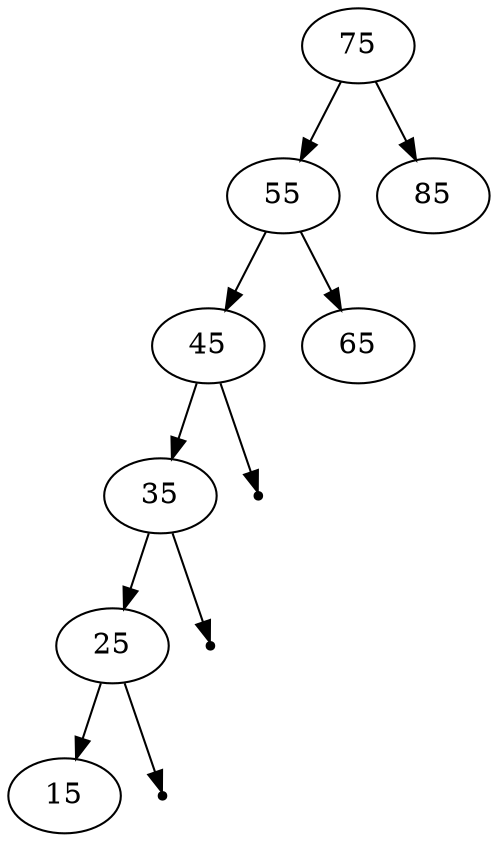 digraph G { 
  graph [ordering="out"];
  null1 [shape=point];
  null2 [shape=point];
  null3 [shape=point];
  75 -> 55
  75 -> 85
  55 -> 45
  55 -> 65
  45 -> 35
  45 -> null1
  35 -> 25
  35 -> null2
  25 -> 15
  25 -> null3
}
